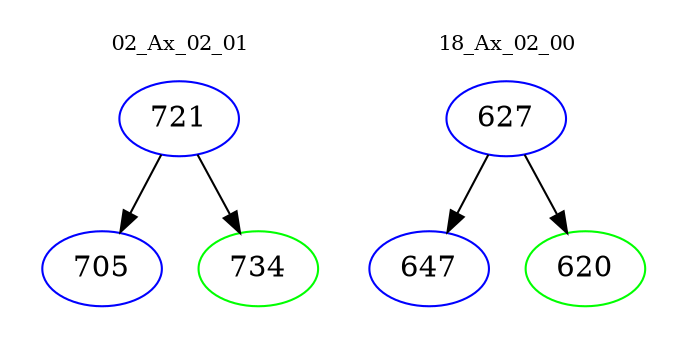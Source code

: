 digraph{
subgraph cluster_0 {
color = white
label = "02_Ax_02_01";
fontsize=10;
T0_721 [label="721", color="blue"]
T0_721 -> T0_705 [color="black"]
T0_705 [label="705", color="blue"]
T0_721 -> T0_734 [color="black"]
T0_734 [label="734", color="green"]
}
subgraph cluster_1 {
color = white
label = "18_Ax_02_00";
fontsize=10;
T1_627 [label="627", color="blue"]
T1_627 -> T1_647 [color="black"]
T1_647 [label="647", color="blue"]
T1_627 -> T1_620 [color="black"]
T1_620 [label="620", color="green"]
}
}
